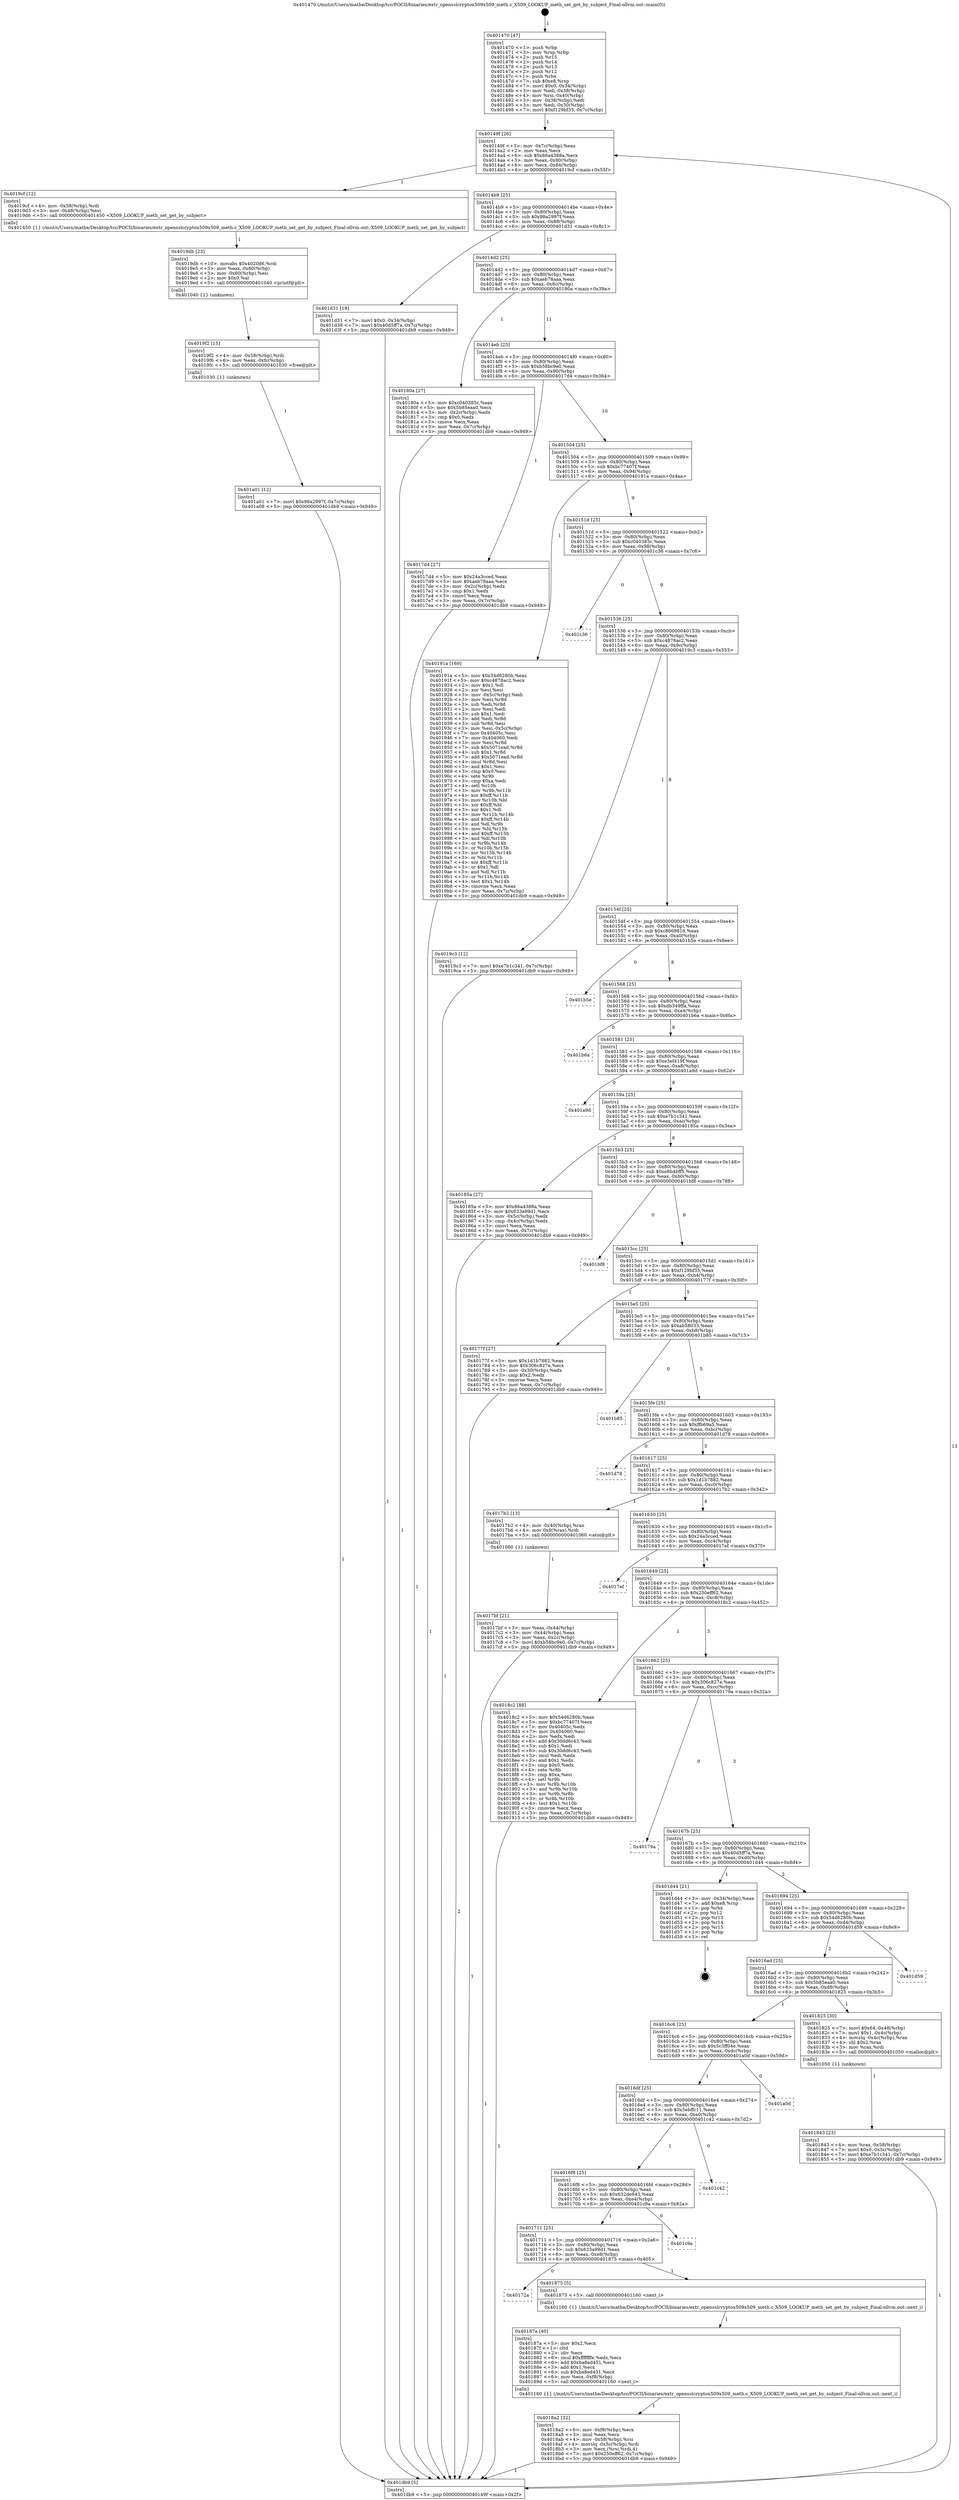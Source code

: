 digraph "0x401470" {
  label = "0x401470 (/mnt/c/Users/mathe/Desktop/tcc/POCII/binaries/extr_opensslcryptox509x509_meth.c_X509_LOOKUP_meth_set_get_by_subject_Final-ollvm.out::main(0))"
  labelloc = "t"
  node[shape=record]

  Entry [label="",width=0.3,height=0.3,shape=circle,fillcolor=black,style=filled]
  "0x40149f" [label="{
     0x40149f [26]\l
     | [instrs]\l
     &nbsp;&nbsp;0x40149f \<+3\>: mov -0x7c(%rbp),%eax\l
     &nbsp;&nbsp;0x4014a2 \<+2\>: mov %eax,%ecx\l
     &nbsp;&nbsp;0x4014a4 \<+6\>: sub $0x86a4388a,%ecx\l
     &nbsp;&nbsp;0x4014aa \<+3\>: mov %eax,-0x80(%rbp)\l
     &nbsp;&nbsp;0x4014ad \<+6\>: mov %ecx,-0x84(%rbp)\l
     &nbsp;&nbsp;0x4014b3 \<+6\>: je 00000000004019cf \<main+0x55f\>\l
  }"]
  "0x4019cf" [label="{
     0x4019cf [12]\l
     | [instrs]\l
     &nbsp;&nbsp;0x4019cf \<+4\>: mov -0x58(%rbp),%rdi\l
     &nbsp;&nbsp;0x4019d3 \<+3\>: mov -0x48(%rbp),%esi\l
     &nbsp;&nbsp;0x4019d6 \<+5\>: call 0000000000401450 \<X509_LOOKUP_meth_set_get_by_subject\>\l
     | [calls]\l
     &nbsp;&nbsp;0x401450 \{1\} (/mnt/c/Users/mathe/Desktop/tcc/POCII/binaries/extr_opensslcryptox509x509_meth.c_X509_LOOKUP_meth_set_get_by_subject_Final-ollvm.out::X509_LOOKUP_meth_set_get_by_subject)\l
  }"]
  "0x4014b9" [label="{
     0x4014b9 [25]\l
     | [instrs]\l
     &nbsp;&nbsp;0x4014b9 \<+5\>: jmp 00000000004014be \<main+0x4e\>\l
     &nbsp;&nbsp;0x4014be \<+3\>: mov -0x80(%rbp),%eax\l
     &nbsp;&nbsp;0x4014c1 \<+5\>: sub $0x98a2997f,%eax\l
     &nbsp;&nbsp;0x4014c6 \<+6\>: mov %eax,-0x88(%rbp)\l
     &nbsp;&nbsp;0x4014cc \<+6\>: je 0000000000401d31 \<main+0x8c1\>\l
  }"]
  Exit [label="",width=0.3,height=0.3,shape=circle,fillcolor=black,style=filled,peripheries=2]
  "0x401d31" [label="{
     0x401d31 [19]\l
     | [instrs]\l
     &nbsp;&nbsp;0x401d31 \<+7\>: movl $0x0,-0x34(%rbp)\l
     &nbsp;&nbsp;0x401d38 \<+7\>: movl $0x40d5ff7a,-0x7c(%rbp)\l
     &nbsp;&nbsp;0x401d3f \<+5\>: jmp 0000000000401db9 \<main+0x949\>\l
  }"]
  "0x4014d2" [label="{
     0x4014d2 [25]\l
     | [instrs]\l
     &nbsp;&nbsp;0x4014d2 \<+5\>: jmp 00000000004014d7 \<main+0x67\>\l
     &nbsp;&nbsp;0x4014d7 \<+3\>: mov -0x80(%rbp),%eax\l
     &nbsp;&nbsp;0x4014da \<+5\>: sub $0xaeb78aaa,%eax\l
     &nbsp;&nbsp;0x4014df \<+6\>: mov %eax,-0x8c(%rbp)\l
     &nbsp;&nbsp;0x4014e5 \<+6\>: je 000000000040180a \<main+0x39a\>\l
  }"]
  "0x401a01" [label="{
     0x401a01 [12]\l
     | [instrs]\l
     &nbsp;&nbsp;0x401a01 \<+7\>: movl $0x98a2997f,-0x7c(%rbp)\l
     &nbsp;&nbsp;0x401a08 \<+5\>: jmp 0000000000401db9 \<main+0x949\>\l
  }"]
  "0x40180a" [label="{
     0x40180a [27]\l
     | [instrs]\l
     &nbsp;&nbsp;0x40180a \<+5\>: mov $0xc040385c,%eax\l
     &nbsp;&nbsp;0x40180f \<+5\>: mov $0x5b85eaa0,%ecx\l
     &nbsp;&nbsp;0x401814 \<+3\>: mov -0x2c(%rbp),%edx\l
     &nbsp;&nbsp;0x401817 \<+3\>: cmp $0x0,%edx\l
     &nbsp;&nbsp;0x40181a \<+3\>: cmove %ecx,%eax\l
     &nbsp;&nbsp;0x40181d \<+3\>: mov %eax,-0x7c(%rbp)\l
     &nbsp;&nbsp;0x401820 \<+5\>: jmp 0000000000401db9 \<main+0x949\>\l
  }"]
  "0x4014eb" [label="{
     0x4014eb [25]\l
     | [instrs]\l
     &nbsp;&nbsp;0x4014eb \<+5\>: jmp 00000000004014f0 \<main+0x80\>\l
     &nbsp;&nbsp;0x4014f0 \<+3\>: mov -0x80(%rbp),%eax\l
     &nbsp;&nbsp;0x4014f3 \<+5\>: sub $0xb58bc9e0,%eax\l
     &nbsp;&nbsp;0x4014f8 \<+6\>: mov %eax,-0x90(%rbp)\l
     &nbsp;&nbsp;0x4014fe \<+6\>: je 00000000004017d4 \<main+0x364\>\l
  }"]
  "0x4019f2" [label="{
     0x4019f2 [15]\l
     | [instrs]\l
     &nbsp;&nbsp;0x4019f2 \<+4\>: mov -0x58(%rbp),%rdi\l
     &nbsp;&nbsp;0x4019f6 \<+6\>: mov %eax,-0xfc(%rbp)\l
     &nbsp;&nbsp;0x4019fc \<+5\>: call 0000000000401030 \<free@plt\>\l
     | [calls]\l
     &nbsp;&nbsp;0x401030 \{1\} (unknown)\l
  }"]
  "0x4017d4" [label="{
     0x4017d4 [27]\l
     | [instrs]\l
     &nbsp;&nbsp;0x4017d4 \<+5\>: mov $0x24a3cced,%eax\l
     &nbsp;&nbsp;0x4017d9 \<+5\>: mov $0xaeb78aaa,%ecx\l
     &nbsp;&nbsp;0x4017de \<+3\>: mov -0x2c(%rbp),%edx\l
     &nbsp;&nbsp;0x4017e1 \<+3\>: cmp $0x1,%edx\l
     &nbsp;&nbsp;0x4017e4 \<+3\>: cmovl %ecx,%eax\l
     &nbsp;&nbsp;0x4017e7 \<+3\>: mov %eax,-0x7c(%rbp)\l
     &nbsp;&nbsp;0x4017ea \<+5\>: jmp 0000000000401db9 \<main+0x949\>\l
  }"]
  "0x401504" [label="{
     0x401504 [25]\l
     | [instrs]\l
     &nbsp;&nbsp;0x401504 \<+5\>: jmp 0000000000401509 \<main+0x99\>\l
     &nbsp;&nbsp;0x401509 \<+3\>: mov -0x80(%rbp),%eax\l
     &nbsp;&nbsp;0x40150c \<+5\>: sub $0xbc77407f,%eax\l
     &nbsp;&nbsp;0x401511 \<+6\>: mov %eax,-0x94(%rbp)\l
     &nbsp;&nbsp;0x401517 \<+6\>: je 000000000040191a \<main+0x4aa\>\l
  }"]
  "0x4019db" [label="{
     0x4019db [23]\l
     | [instrs]\l
     &nbsp;&nbsp;0x4019db \<+10\>: movabs $0x4020d6,%rdi\l
     &nbsp;&nbsp;0x4019e5 \<+3\>: mov %eax,-0x60(%rbp)\l
     &nbsp;&nbsp;0x4019e8 \<+3\>: mov -0x60(%rbp),%esi\l
     &nbsp;&nbsp;0x4019eb \<+2\>: mov $0x0,%al\l
     &nbsp;&nbsp;0x4019ed \<+5\>: call 0000000000401040 \<printf@plt\>\l
     | [calls]\l
     &nbsp;&nbsp;0x401040 \{1\} (unknown)\l
  }"]
  "0x40191a" [label="{
     0x40191a [169]\l
     | [instrs]\l
     &nbsp;&nbsp;0x40191a \<+5\>: mov $0x54d6280b,%eax\l
     &nbsp;&nbsp;0x40191f \<+5\>: mov $0xc4878ac2,%ecx\l
     &nbsp;&nbsp;0x401924 \<+2\>: mov $0x1,%dl\l
     &nbsp;&nbsp;0x401926 \<+2\>: xor %esi,%esi\l
     &nbsp;&nbsp;0x401928 \<+3\>: mov -0x5c(%rbp),%edi\l
     &nbsp;&nbsp;0x40192b \<+3\>: mov %esi,%r8d\l
     &nbsp;&nbsp;0x40192e \<+3\>: sub %edi,%r8d\l
     &nbsp;&nbsp;0x401931 \<+2\>: mov %esi,%edi\l
     &nbsp;&nbsp;0x401933 \<+3\>: sub $0x1,%edi\l
     &nbsp;&nbsp;0x401936 \<+3\>: add %edi,%r8d\l
     &nbsp;&nbsp;0x401939 \<+3\>: sub %r8d,%esi\l
     &nbsp;&nbsp;0x40193c \<+3\>: mov %esi,-0x5c(%rbp)\l
     &nbsp;&nbsp;0x40193f \<+7\>: mov 0x40405c,%esi\l
     &nbsp;&nbsp;0x401946 \<+7\>: mov 0x404060,%edi\l
     &nbsp;&nbsp;0x40194d \<+3\>: mov %esi,%r8d\l
     &nbsp;&nbsp;0x401950 \<+7\>: sub $0x5071ead,%r8d\l
     &nbsp;&nbsp;0x401957 \<+4\>: sub $0x1,%r8d\l
     &nbsp;&nbsp;0x40195b \<+7\>: add $0x5071ead,%r8d\l
     &nbsp;&nbsp;0x401962 \<+4\>: imul %r8d,%esi\l
     &nbsp;&nbsp;0x401966 \<+3\>: and $0x1,%esi\l
     &nbsp;&nbsp;0x401969 \<+3\>: cmp $0x0,%esi\l
     &nbsp;&nbsp;0x40196c \<+4\>: sete %r9b\l
     &nbsp;&nbsp;0x401970 \<+3\>: cmp $0xa,%edi\l
     &nbsp;&nbsp;0x401973 \<+4\>: setl %r10b\l
     &nbsp;&nbsp;0x401977 \<+3\>: mov %r9b,%r11b\l
     &nbsp;&nbsp;0x40197a \<+4\>: xor $0xff,%r11b\l
     &nbsp;&nbsp;0x40197e \<+3\>: mov %r10b,%bl\l
     &nbsp;&nbsp;0x401981 \<+3\>: xor $0xff,%bl\l
     &nbsp;&nbsp;0x401984 \<+3\>: xor $0x1,%dl\l
     &nbsp;&nbsp;0x401987 \<+3\>: mov %r11b,%r14b\l
     &nbsp;&nbsp;0x40198a \<+4\>: and $0xff,%r14b\l
     &nbsp;&nbsp;0x40198e \<+3\>: and %dl,%r9b\l
     &nbsp;&nbsp;0x401991 \<+3\>: mov %bl,%r15b\l
     &nbsp;&nbsp;0x401994 \<+4\>: and $0xff,%r15b\l
     &nbsp;&nbsp;0x401998 \<+3\>: and %dl,%r10b\l
     &nbsp;&nbsp;0x40199b \<+3\>: or %r9b,%r14b\l
     &nbsp;&nbsp;0x40199e \<+3\>: or %r10b,%r15b\l
     &nbsp;&nbsp;0x4019a1 \<+3\>: xor %r15b,%r14b\l
     &nbsp;&nbsp;0x4019a4 \<+3\>: or %bl,%r11b\l
     &nbsp;&nbsp;0x4019a7 \<+4\>: xor $0xff,%r11b\l
     &nbsp;&nbsp;0x4019ab \<+3\>: or $0x1,%dl\l
     &nbsp;&nbsp;0x4019ae \<+3\>: and %dl,%r11b\l
     &nbsp;&nbsp;0x4019b1 \<+3\>: or %r11b,%r14b\l
     &nbsp;&nbsp;0x4019b4 \<+4\>: test $0x1,%r14b\l
     &nbsp;&nbsp;0x4019b8 \<+3\>: cmovne %ecx,%eax\l
     &nbsp;&nbsp;0x4019bb \<+3\>: mov %eax,-0x7c(%rbp)\l
     &nbsp;&nbsp;0x4019be \<+5\>: jmp 0000000000401db9 \<main+0x949\>\l
  }"]
  "0x40151d" [label="{
     0x40151d [25]\l
     | [instrs]\l
     &nbsp;&nbsp;0x40151d \<+5\>: jmp 0000000000401522 \<main+0xb2\>\l
     &nbsp;&nbsp;0x401522 \<+3\>: mov -0x80(%rbp),%eax\l
     &nbsp;&nbsp;0x401525 \<+5\>: sub $0xc040385c,%eax\l
     &nbsp;&nbsp;0x40152a \<+6\>: mov %eax,-0x98(%rbp)\l
     &nbsp;&nbsp;0x401530 \<+6\>: je 0000000000401c36 \<main+0x7c6\>\l
  }"]
  "0x4018a2" [label="{
     0x4018a2 [32]\l
     | [instrs]\l
     &nbsp;&nbsp;0x4018a2 \<+6\>: mov -0xf8(%rbp),%ecx\l
     &nbsp;&nbsp;0x4018a8 \<+3\>: imul %eax,%ecx\l
     &nbsp;&nbsp;0x4018ab \<+4\>: mov -0x58(%rbp),%rsi\l
     &nbsp;&nbsp;0x4018af \<+4\>: movslq -0x5c(%rbp),%rdi\l
     &nbsp;&nbsp;0x4018b3 \<+3\>: mov %ecx,(%rsi,%rdi,4)\l
     &nbsp;&nbsp;0x4018b6 \<+7\>: movl $0x250eff62,-0x7c(%rbp)\l
     &nbsp;&nbsp;0x4018bd \<+5\>: jmp 0000000000401db9 \<main+0x949\>\l
  }"]
  "0x401c36" [label="{
     0x401c36\l
  }", style=dashed]
  "0x401536" [label="{
     0x401536 [25]\l
     | [instrs]\l
     &nbsp;&nbsp;0x401536 \<+5\>: jmp 000000000040153b \<main+0xcb\>\l
     &nbsp;&nbsp;0x40153b \<+3\>: mov -0x80(%rbp),%eax\l
     &nbsp;&nbsp;0x40153e \<+5\>: sub $0xc4878ac2,%eax\l
     &nbsp;&nbsp;0x401543 \<+6\>: mov %eax,-0x9c(%rbp)\l
     &nbsp;&nbsp;0x401549 \<+6\>: je 00000000004019c3 \<main+0x553\>\l
  }"]
  "0x40187a" [label="{
     0x40187a [40]\l
     | [instrs]\l
     &nbsp;&nbsp;0x40187a \<+5\>: mov $0x2,%ecx\l
     &nbsp;&nbsp;0x40187f \<+1\>: cltd\l
     &nbsp;&nbsp;0x401880 \<+2\>: idiv %ecx\l
     &nbsp;&nbsp;0x401882 \<+6\>: imul $0xfffffffe,%edx,%ecx\l
     &nbsp;&nbsp;0x401888 \<+6\>: add $0xba8ed451,%ecx\l
     &nbsp;&nbsp;0x40188e \<+3\>: add $0x1,%ecx\l
     &nbsp;&nbsp;0x401891 \<+6\>: sub $0xba8ed451,%ecx\l
     &nbsp;&nbsp;0x401897 \<+6\>: mov %ecx,-0xf8(%rbp)\l
     &nbsp;&nbsp;0x40189d \<+5\>: call 0000000000401160 \<next_i\>\l
     | [calls]\l
     &nbsp;&nbsp;0x401160 \{1\} (/mnt/c/Users/mathe/Desktop/tcc/POCII/binaries/extr_opensslcryptox509x509_meth.c_X509_LOOKUP_meth_set_get_by_subject_Final-ollvm.out::next_i)\l
  }"]
  "0x4019c3" [label="{
     0x4019c3 [12]\l
     | [instrs]\l
     &nbsp;&nbsp;0x4019c3 \<+7\>: movl $0xe7b1c341,-0x7c(%rbp)\l
     &nbsp;&nbsp;0x4019ca \<+5\>: jmp 0000000000401db9 \<main+0x949\>\l
  }"]
  "0x40154f" [label="{
     0x40154f [25]\l
     | [instrs]\l
     &nbsp;&nbsp;0x40154f \<+5\>: jmp 0000000000401554 \<main+0xe4\>\l
     &nbsp;&nbsp;0x401554 \<+3\>: mov -0x80(%rbp),%eax\l
     &nbsp;&nbsp;0x401557 \<+5\>: sub $0xc8669816,%eax\l
     &nbsp;&nbsp;0x40155c \<+6\>: mov %eax,-0xa0(%rbp)\l
     &nbsp;&nbsp;0x401562 \<+6\>: je 0000000000401b5e \<main+0x6ee\>\l
  }"]
  "0x40172a" [label="{
     0x40172a\l
  }", style=dashed]
  "0x401b5e" [label="{
     0x401b5e\l
  }", style=dashed]
  "0x401568" [label="{
     0x401568 [25]\l
     | [instrs]\l
     &nbsp;&nbsp;0x401568 \<+5\>: jmp 000000000040156d \<main+0xfd\>\l
     &nbsp;&nbsp;0x40156d \<+3\>: mov -0x80(%rbp),%eax\l
     &nbsp;&nbsp;0x401570 \<+5\>: sub $0xdb349ffa,%eax\l
     &nbsp;&nbsp;0x401575 \<+6\>: mov %eax,-0xa4(%rbp)\l
     &nbsp;&nbsp;0x40157b \<+6\>: je 0000000000401b6a \<main+0x6fa\>\l
  }"]
  "0x401875" [label="{
     0x401875 [5]\l
     | [instrs]\l
     &nbsp;&nbsp;0x401875 \<+5\>: call 0000000000401160 \<next_i\>\l
     | [calls]\l
     &nbsp;&nbsp;0x401160 \{1\} (/mnt/c/Users/mathe/Desktop/tcc/POCII/binaries/extr_opensslcryptox509x509_meth.c_X509_LOOKUP_meth_set_get_by_subject_Final-ollvm.out::next_i)\l
  }"]
  "0x401b6a" [label="{
     0x401b6a\l
  }", style=dashed]
  "0x401581" [label="{
     0x401581 [25]\l
     | [instrs]\l
     &nbsp;&nbsp;0x401581 \<+5\>: jmp 0000000000401586 \<main+0x116\>\l
     &nbsp;&nbsp;0x401586 \<+3\>: mov -0x80(%rbp),%eax\l
     &nbsp;&nbsp;0x401589 \<+5\>: sub $0xe3ef419f,%eax\l
     &nbsp;&nbsp;0x40158e \<+6\>: mov %eax,-0xa8(%rbp)\l
     &nbsp;&nbsp;0x401594 \<+6\>: je 0000000000401a9d \<main+0x62d\>\l
  }"]
  "0x401711" [label="{
     0x401711 [25]\l
     | [instrs]\l
     &nbsp;&nbsp;0x401711 \<+5\>: jmp 0000000000401716 \<main+0x2a6\>\l
     &nbsp;&nbsp;0x401716 \<+3\>: mov -0x80(%rbp),%eax\l
     &nbsp;&nbsp;0x401719 \<+5\>: sub $0x633a99d1,%eax\l
     &nbsp;&nbsp;0x40171e \<+6\>: mov %eax,-0xe8(%rbp)\l
     &nbsp;&nbsp;0x401724 \<+6\>: je 0000000000401875 \<main+0x405\>\l
  }"]
  "0x401a9d" [label="{
     0x401a9d\l
  }", style=dashed]
  "0x40159a" [label="{
     0x40159a [25]\l
     | [instrs]\l
     &nbsp;&nbsp;0x40159a \<+5\>: jmp 000000000040159f \<main+0x12f\>\l
     &nbsp;&nbsp;0x40159f \<+3\>: mov -0x80(%rbp),%eax\l
     &nbsp;&nbsp;0x4015a2 \<+5\>: sub $0xe7b1c341,%eax\l
     &nbsp;&nbsp;0x4015a7 \<+6\>: mov %eax,-0xac(%rbp)\l
     &nbsp;&nbsp;0x4015ad \<+6\>: je 000000000040185a \<main+0x3ea\>\l
  }"]
  "0x401c9a" [label="{
     0x401c9a\l
  }", style=dashed]
  "0x40185a" [label="{
     0x40185a [27]\l
     | [instrs]\l
     &nbsp;&nbsp;0x40185a \<+5\>: mov $0x86a4388a,%eax\l
     &nbsp;&nbsp;0x40185f \<+5\>: mov $0x633a99d1,%ecx\l
     &nbsp;&nbsp;0x401864 \<+3\>: mov -0x5c(%rbp),%edx\l
     &nbsp;&nbsp;0x401867 \<+3\>: cmp -0x4c(%rbp),%edx\l
     &nbsp;&nbsp;0x40186a \<+3\>: cmovl %ecx,%eax\l
     &nbsp;&nbsp;0x40186d \<+3\>: mov %eax,-0x7c(%rbp)\l
     &nbsp;&nbsp;0x401870 \<+5\>: jmp 0000000000401db9 \<main+0x949\>\l
  }"]
  "0x4015b3" [label="{
     0x4015b3 [25]\l
     | [instrs]\l
     &nbsp;&nbsp;0x4015b3 \<+5\>: jmp 00000000004015b8 \<main+0x148\>\l
     &nbsp;&nbsp;0x4015b8 \<+3\>: mov -0x80(%rbp),%eax\l
     &nbsp;&nbsp;0x4015bb \<+5\>: sub $0xe8b4bff5,%eax\l
     &nbsp;&nbsp;0x4015c0 \<+6\>: mov %eax,-0xb0(%rbp)\l
     &nbsp;&nbsp;0x4015c6 \<+6\>: je 0000000000401bf8 \<main+0x788\>\l
  }"]
  "0x4016f8" [label="{
     0x4016f8 [25]\l
     | [instrs]\l
     &nbsp;&nbsp;0x4016f8 \<+5\>: jmp 00000000004016fd \<main+0x28d\>\l
     &nbsp;&nbsp;0x4016fd \<+3\>: mov -0x80(%rbp),%eax\l
     &nbsp;&nbsp;0x401700 \<+5\>: sub $0x632de943,%eax\l
     &nbsp;&nbsp;0x401705 \<+6\>: mov %eax,-0xe4(%rbp)\l
     &nbsp;&nbsp;0x40170b \<+6\>: je 0000000000401c9a \<main+0x82a\>\l
  }"]
  "0x401bf8" [label="{
     0x401bf8\l
  }", style=dashed]
  "0x4015cc" [label="{
     0x4015cc [25]\l
     | [instrs]\l
     &nbsp;&nbsp;0x4015cc \<+5\>: jmp 00000000004015d1 \<main+0x161\>\l
     &nbsp;&nbsp;0x4015d1 \<+3\>: mov -0x80(%rbp),%eax\l
     &nbsp;&nbsp;0x4015d4 \<+5\>: sub $0xf129bf35,%eax\l
     &nbsp;&nbsp;0x4015d9 \<+6\>: mov %eax,-0xb4(%rbp)\l
     &nbsp;&nbsp;0x4015df \<+6\>: je 000000000040177f \<main+0x30f\>\l
  }"]
  "0x401c42" [label="{
     0x401c42\l
  }", style=dashed]
  "0x40177f" [label="{
     0x40177f [27]\l
     | [instrs]\l
     &nbsp;&nbsp;0x40177f \<+5\>: mov $0x1d1b7882,%eax\l
     &nbsp;&nbsp;0x401784 \<+5\>: mov $0x306c827e,%ecx\l
     &nbsp;&nbsp;0x401789 \<+3\>: mov -0x30(%rbp),%edx\l
     &nbsp;&nbsp;0x40178c \<+3\>: cmp $0x2,%edx\l
     &nbsp;&nbsp;0x40178f \<+3\>: cmovne %ecx,%eax\l
     &nbsp;&nbsp;0x401792 \<+3\>: mov %eax,-0x7c(%rbp)\l
     &nbsp;&nbsp;0x401795 \<+5\>: jmp 0000000000401db9 \<main+0x949\>\l
  }"]
  "0x4015e5" [label="{
     0x4015e5 [25]\l
     | [instrs]\l
     &nbsp;&nbsp;0x4015e5 \<+5\>: jmp 00000000004015ea \<main+0x17a\>\l
     &nbsp;&nbsp;0x4015ea \<+3\>: mov -0x80(%rbp),%eax\l
     &nbsp;&nbsp;0x4015ed \<+5\>: sub $0xab58033,%eax\l
     &nbsp;&nbsp;0x4015f2 \<+6\>: mov %eax,-0xb8(%rbp)\l
     &nbsp;&nbsp;0x4015f8 \<+6\>: je 0000000000401b85 \<main+0x715\>\l
  }"]
  "0x401db9" [label="{
     0x401db9 [5]\l
     | [instrs]\l
     &nbsp;&nbsp;0x401db9 \<+5\>: jmp 000000000040149f \<main+0x2f\>\l
  }"]
  "0x401470" [label="{
     0x401470 [47]\l
     | [instrs]\l
     &nbsp;&nbsp;0x401470 \<+1\>: push %rbp\l
     &nbsp;&nbsp;0x401471 \<+3\>: mov %rsp,%rbp\l
     &nbsp;&nbsp;0x401474 \<+2\>: push %r15\l
     &nbsp;&nbsp;0x401476 \<+2\>: push %r14\l
     &nbsp;&nbsp;0x401478 \<+2\>: push %r13\l
     &nbsp;&nbsp;0x40147a \<+2\>: push %r12\l
     &nbsp;&nbsp;0x40147c \<+1\>: push %rbx\l
     &nbsp;&nbsp;0x40147d \<+7\>: sub $0xe8,%rsp\l
     &nbsp;&nbsp;0x401484 \<+7\>: movl $0x0,-0x34(%rbp)\l
     &nbsp;&nbsp;0x40148b \<+3\>: mov %edi,-0x38(%rbp)\l
     &nbsp;&nbsp;0x40148e \<+4\>: mov %rsi,-0x40(%rbp)\l
     &nbsp;&nbsp;0x401492 \<+3\>: mov -0x38(%rbp),%edi\l
     &nbsp;&nbsp;0x401495 \<+3\>: mov %edi,-0x30(%rbp)\l
     &nbsp;&nbsp;0x401498 \<+7\>: movl $0xf129bf35,-0x7c(%rbp)\l
  }"]
  "0x4016df" [label="{
     0x4016df [25]\l
     | [instrs]\l
     &nbsp;&nbsp;0x4016df \<+5\>: jmp 00000000004016e4 \<main+0x274\>\l
     &nbsp;&nbsp;0x4016e4 \<+3\>: mov -0x80(%rbp),%eax\l
     &nbsp;&nbsp;0x4016e7 \<+5\>: sub $0x5ebffc11,%eax\l
     &nbsp;&nbsp;0x4016ec \<+6\>: mov %eax,-0xe0(%rbp)\l
     &nbsp;&nbsp;0x4016f2 \<+6\>: je 0000000000401c42 \<main+0x7d2\>\l
  }"]
  "0x401b85" [label="{
     0x401b85\l
  }", style=dashed]
  "0x4015fe" [label="{
     0x4015fe [25]\l
     | [instrs]\l
     &nbsp;&nbsp;0x4015fe \<+5\>: jmp 0000000000401603 \<main+0x193\>\l
     &nbsp;&nbsp;0x401603 \<+3\>: mov -0x80(%rbp),%eax\l
     &nbsp;&nbsp;0x401606 \<+5\>: sub $0xffb69a5,%eax\l
     &nbsp;&nbsp;0x40160b \<+6\>: mov %eax,-0xbc(%rbp)\l
     &nbsp;&nbsp;0x401611 \<+6\>: je 0000000000401d78 \<main+0x908\>\l
  }"]
  "0x401a0d" [label="{
     0x401a0d\l
  }", style=dashed]
  "0x401d78" [label="{
     0x401d78\l
  }", style=dashed]
  "0x401617" [label="{
     0x401617 [25]\l
     | [instrs]\l
     &nbsp;&nbsp;0x401617 \<+5\>: jmp 000000000040161c \<main+0x1ac\>\l
     &nbsp;&nbsp;0x40161c \<+3\>: mov -0x80(%rbp),%eax\l
     &nbsp;&nbsp;0x40161f \<+5\>: sub $0x1d1b7882,%eax\l
     &nbsp;&nbsp;0x401624 \<+6\>: mov %eax,-0xc0(%rbp)\l
     &nbsp;&nbsp;0x40162a \<+6\>: je 00000000004017b2 \<main+0x342\>\l
  }"]
  "0x401843" [label="{
     0x401843 [23]\l
     | [instrs]\l
     &nbsp;&nbsp;0x401843 \<+4\>: mov %rax,-0x58(%rbp)\l
     &nbsp;&nbsp;0x401847 \<+7\>: movl $0x0,-0x5c(%rbp)\l
     &nbsp;&nbsp;0x40184e \<+7\>: movl $0xe7b1c341,-0x7c(%rbp)\l
     &nbsp;&nbsp;0x401855 \<+5\>: jmp 0000000000401db9 \<main+0x949\>\l
  }"]
  "0x4017b2" [label="{
     0x4017b2 [13]\l
     | [instrs]\l
     &nbsp;&nbsp;0x4017b2 \<+4\>: mov -0x40(%rbp),%rax\l
     &nbsp;&nbsp;0x4017b6 \<+4\>: mov 0x8(%rax),%rdi\l
     &nbsp;&nbsp;0x4017ba \<+5\>: call 0000000000401060 \<atoi@plt\>\l
     | [calls]\l
     &nbsp;&nbsp;0x401060 \{1\} (unknown)\l
  }"]
  "0x401630" [label="{
     0x401630 [25]\l
     | [instrs]\l
     &nbsp;&nbsp;0x401630 \<+5\>: jmp 0000000000401635 \<main+0x1c5\>\l
     &nbsp;&nbsp;0x401635 \<+3\>: mov -0x80(%rbp),%eax\l
     &nbsp;&nbsp;0x401638 \<+5\>: sub $0x24a3cced,%eax\l
     &nbsp;&nbsp;0x40163d \<+6\>: mov %eax,-0xc4(%rbp)\l
     &nbsp;&nbsp;0x401643 \<+6\>: je 00000000004017ef \<main+0x37f\>\l
  }"]
  "0x4017bf" [label="{
     0x4017bf [21]\l
     | [instrs]\l
     &nbsp;&nbsp;0x4017bf \<+3\>: mov %eax,-0x44(%rbp)\l
     &nbsp;&nbsp;0x4017c2 \<+3\>: mov -0x44(%rbp),%eax\l
     &nbsp;&nbsp;0x4017c5 \<+3\>: mov %eax,-0x2c(%rbp)\l
     &nbsp;&nbsp;0x4017c8 \<+7\>: movl $0xb58bc9e0,-0x7c(%rbp)\l
     &nbsp;&nbsp;0x4017cf \<+5\>: jmp 0000000000401db9 \<main+0x949\>\l
  }"]
  "0x4016c6" [label="{
     0x4016c6 [25]\l
     | [instrs]\l
     &nbsp;&nbsp;0x4016c6 \<+5\>: jmp 00000000004016cb \<main+0x25b\>\l
     &nbsp;&nbsp;0x4016cb \<+3\>: mov -0x80(%rbp),%eax\l
     &nbsp;&nbsp;0x4016ce \<+5\>: sub $0x5c3ff04e,%eax\l
     &nbsp;&nbsp;0x4016d3 \<+6\>: mov %eax,-0xdc(%rbp)\l
     &nbsp;&nbsp;0x4016d9 \<+6\>: je 0000000000401a0d \<main+0x59d\>\l
  }"]
  "0x4017ef" [label="{
     0x4017ef\l
  }", style=dashed]
  "0x401649" [label="{
     0x401649 [25]\l
     | [instrs]\l
     &nbsp;&nbsp;0x401649 \<+5\>: jmp 000000000040164e \<main+0x1de\>\l
     &nbsp;&nbsp;0x40164e \<+3\>: mov -0x80(%rbp),%eax\l
     &nbsp;&nbsp;0x401651 \<+5\>: sub $0x250eff62,%eax\l
     &nbsp;&nbsp;0x401656 \<+6\>: mov %eax,-0xc8(%rbp)\l
     &nbsp;&nbsp;0x40165c \<+6\>: je 00000000004018c2 \<main+0x452\>\l
  }"]
  "0x401825" [label="{
     0x401825 [30]\l
     | [instrs]\l
     &nbsp;&nbsp;0x401825 \<+7\>: movl $0x64,-0x48(%rbp)\l
     &nbsp;&nbsp;0x40182c \<+7\>: movl $0x1,-0x4c(%rbp)\l
     &nbsp;&nbsp;0x401833 \<+4\>: movslq -0x4c(%rbp),%rax\l
     &nbsp;&nbsp;0x401837 \<+4\>: shl $0x2,%rax\l
     &nbsp;&nbsp;0x40183b \<+3\>: mov %rax,%rdi\l
     &nbsp;&nbsp;0x40183e \<+5\>: call 0000000000401050 \<malloc@plt\>\l
     | [calls]\l
     &nbsp;&nbsp;0x401050 \{1\} (unknown)\l
  }"]
  "0x4018c2" [label="{
     0x4018c2 [88]\l
     | [instrs]\l
     &nbsp;&nbsp;0x4018c2 \<+5\>: mov $0x54d6280b,%eax\l
     &nbsp;&nbsp;0x4018c7 \<+5\>: mov $0xbc77407f,%ecx\l
     &nbsp;&nbsp;0x4018cc \<+7\>: mov 0x40405c,%edx\l
     &nbsp;&nbsp;0x4018d3 \<+7\>: mov 0x404060,%esi\l
     &nbsp;&nbsp;0x4018da \<+2\>: mov %edx,%edi\l
     &nbsp;&nbsp;0x4018dc \<+6\>: add $0x30dd6c43,%edi\l
     &nbsp;&nbsp;0x4018e2 \<+3\>: sub $0x1,%edi\l
     &nbsp;&nbsp;0x4018e5 \<+6\>: sub $0x30dd6c43,%edi\l
     &nbsp;&nbsp;0x4018eb \<+3\>: imul %edi,%edx\l
     &nbsp;&nbsp;0x4018ee \<+3\>: and $0x1,%edx\l
     &nbsp;&nbsp;0x4018f1 \<+3\>: cmp $0x0,%edx\l
     &nbsp;&nbsp;0x4018f4 \<+4\>: sete %r8b\l
     &nbsp;&nbsp;0x4018f8 \<+3\>: cmp $0xa,%esi\l
     &nbsp;&nbsp;0x4018fb \<+4\>: setl %r9b\l
     &nbsp;&nbsp;0x4018ff \<+3\>: mov %r8b,%r10b\l
     &nbsp;&nbsp;0x401902 \<+3\>: and %r9b,%r10b\l
     &nbsp;&nbsp;0x401905 \<+3\>: xor %r9b,%r8b\l
     &nbsp;&nbsp;0x401908 \<+3\>: or %r8b,%r10b\l
     &nbsp;&nbsp;0x40190b \<+4\>: test $0x1,%r10b\l
     &nbsp;&nbsp;0x40190f \<+3\>: cmovne %ecx,%eax\l
     &nbsp;&nbsp;0x401912 \<+3\>: mov %eax,-0x7c(%rbp)\l
     &nbsp;&nbsp;0x401915 \<+5\>: jmp 0000000000401db9 \<main+0x949\>\l
  }"]
  "0x401662" [label="{
     0x401662 [25]\l
     | [instrs]\l
     &nbsp;&nbsp;0x401662 \<+5\>: jmp 0000000000401667 \<main+0x1f7\>\l
     &nbsp;&nbsp;0x401667 \<+3\>: mov -0x80(%rbp),%eax\l
     &nbsp;&nbsp;0x40166a \<+5\>: sub $0x306c827e,%eax\l
     &nbsp;&nbsp;0x40166f \<+6\>: mov %eax,-0xcc(%rbp)\l
     &nbsp;&nbsp;0x401675 \<+6\>: je 000000000040179a \<main+0x32a\>\l
  }"]
  "0x4016ad" [label="{
     0x4016ad [25]\l
     | [instrs]\l
     &nbsp;&nbsp;0x4016ad \<+5\>: jmp 00000000004016b2 \<main+0x242\>\l
     &nbsp;&nbsp;0x4016b2 \<+3\>: mov -0x80(%rbp),%eax\l
     &nbsp;&nbsp;0x4016b5 \<+5\>: sub $0x5b85eaa0,%eax\l
     &nbsp;&nbsp;0x4016ba \<+6\>: mov %eax,-0xd8(%rbp)\l
     &nbsp;&nbsp;0x4016c0 \<+6\>: je 0000000000401825 \<main+0x3b5\>\l
  }"]
  "0x40179a" [label="{
     0x40179a\l
  }", style=dashed]
  "0x40167b" [label="{
     0x40167b [25]\l
     | [instrs]\l
     &nbsp;&nbsp;0x40167b \<+5\>: jmp 0000000000401680 \<main+0x210\>\l
     &nbsp;&nbsp;0x401680 \<+3\>: mov -0x80(%rbp),%eax\l
     &nbsp;&nbsp;0x401683 \<+5\>: sub $0x40d5ff7a,%eax\l
     &nbsp;&nbsp;0x401688 \<+6\>: mov %eax,-0xd0(%rbp)\l
     &nbsp;&nbsp;0x40168e \<+6\>: je 0000000000401d44 \<main+0x8d4\>\l
  }"]
  "0x401d59" [label="{
     0x401d59\l
  }", style=dashed]
  "0x401d44" [label="{
     0x401d44 [21]\l
     | [instrs]\l
     &nbsp;&nbsp;0x401d44 \<+3\>: mov -0x34(%rbp),%eax\l
     &nbsp;&nbsp;0x401d47 \<+7\>: add $0xe8,%rsp\l
     &nbsp;&nbsp;0x401d4e \<+1\>: pop %rbx\l
     &nbsp;&nbsp;0x401d4f \<+2\>: pop %r12\l
     &nbsp;&nbsp;0x401d51 \<+2\>: pop %r13\l
     &nbsp;&nbsp;0x401d53 \<+2\>: pop %r14\l
     &nbsp;&nbsp;0x401d55 \<+2\>: pop %r15\l
     &nbsp;&nbsp;0x401d57 \<+1\>: pop %rbp\l
     &nbsp;&nbsp;0x401d58 \<+1\>: ret\l
  }"]
  "0x401694" [label="{
     0x401694 [25]\l
     | [instrs]\l
     &nbsp;&nbsp;0x401694 \<+5\>: jmp 0000000000401699 \<main+0x229\>\l
     &nbsp;&nbsp;0x401699 \<+3\>: mov -0x80(%rbp),%eax\l
     &nbsp;&nbsp;0x40169c \<+5\>: sub $0x54d6280b,%eax\l
     &nbsp;&nbsp;0x4016a1 \<+6\>: mov %eax,-0xd4(%rbp)\l
     &nbsp;&nbsp;0x4016a7 \<+6\>: je 0000000000401d59 \<main+0x8e9\>\l
  }"]
  Entry -> "0x401470" [label=" 1"]
  "0x40149f" -> "0x4019cf" [label=" 1"]
  "0x40149f" -> "0x4014b9" [label=" 13"]
  "0x401d44" -> Exit [label=" 1"]
  "0x4014b9" -> "0x401d31" [label=" 1"]
  "0x4014b9" -> "0x4014d2" [label=" 12"]
  "0x401d31" -> "0x401db9" [label=" 1"]
  "0x4014d2" -> "0x40180a" [label=" 1"]
  "0x4014d2" -> "0x4014eb" [label=" 11"]
  "0x401a01" -> "0x401db9" [label=" 1"]
  "0x4014eb" -> "0x4017d4" [label=" 1"]
  "0x4014eb" -> "0x401504" [label=" 10"]
  "0x4019f2" -> "0x401a01" [label=" 1"]
  "0x401504" -> "0x40191a" [label=" 1"]
  "0x401504" -> "0x40151d" [label=" 9"]
  "0x4019db" -> "0x4019f2" [label=" 1"]
  "0x40151d" -> "0x401c36" [label=" 0"]
  "0x40151d" -> "0x401536" [label=" 9"]
  "0x4019cf" -> "0x4019db" [label=" 1"]
  "0x401536" -> "0x4019c3" [label=" 1"]
  "0x401536" -> "0x40154f" [label=" 8"]
  "0x4019c3" -> "0x401db9" [label=" 1"]
  "0x40154f" -> "0x401b5e" [label=" 0"]
  "0x40154f" -> "0x401568" [label=" 8"]
  "0x40191a" -> "0x401db9" [label=" 1"]
  "0x401568" -> "0x401b6a" [label=" 0"]
  "0x401568" -> "0x401581" [label=" 8"]
  "0x4018c2" -> "0x401db9" [label=" 1"]
  "0x401581" -> "0x401a9d" [label=" 0"]
  "0x401581" -> "0x40159a" [label=" 8"]
  "0x40187a" -> "0x4018a2" [label=" 1"]
  "0x40159a" -> "0x40185a" [label=" 2"]
  "0x40159a" -> "0x4015b3" [label=" 6"]
  "0x401875" -> "0x40187a" [label=" 1"]
  "0x4015b3" -> "0x401bf8" [label=" 0"]
  "0x4015b3" -> "0x4015cc" [label=" 6"]
  "0x401711" -> "0x401875" [label=" 1"]
  "0x4015cc" -> "0x40177f" [label=" 1"]
  "0x4015cc" -> "0x4015e5" [label=" 5"]
  "0x40177f" -> "0x401db9" [label=" 1"]
  "0x401470" -> "0x40149f" [label=" 1"]
  "0x401db9" -> "0x40149f" [label=" 13"]
  "0x4018a2" -> "0x401db9" [label=" 1"]
  "0x4015e5" -> "0x401b85" [label=" 0"]
  "0x4015e5" -> "0x4015fe" [label=" 5"]
  "0x4016f8" -> "0x401c9a" [label=" 0"]
  "0x4015fe" -> "0x401d78" [label=" 0"]
  "0x4015fe" -> "0x401617" [label=" 5"]
  "0x401711" -> "0x40172a" [label=" 0"]
  "0x401617" -> "0x4017b2" [label=" 1"]
  "0x401617" -> "0x401630" [label=" 4"]
  "0x4017b2" -> "0x4017bf" [label=" 1"]
  "0x4017bf" -> "0x401db9" [label=" 1"]
  "0x4017d4" -> "0x401db9" [label=" 1"]
  "0x40180a" -> "0x401db9" [label=" 1"]
  "0x4016df" -> "0x401c42" [label=" 0"]
  "0x401630" -> "0x4017ef" [label=" 0"]
  "0x401630" -> "0x401649" [label=" 4"]
  "0x4016f8" -> "0x401711" [label=" 1"]
  "0x401649" -> "0x4018c2" [label=" 1"]
  "0x401649" -> "0x401662" [label=" 3"]
  "0x4016c6" -> "0x4016df" [label=" 1"]
  "0x401662" -> "0x40179a" [label=" 0"]
  "0x401662" -> "0x40167b" [label=" 3"]
  "0x4016df" -> "0x4016f8" [label=" 1"]
  "0x40167b" -> "0x401d44" [label=" 1"]
  "0x40167b" -> "0x401694" [label=" 2"]
  "0x40185a" -> "0x401db9" [label=" 2"]
  "0x401694" -> "0x401d59" [label=" 0"]
  "0x401694" -> "0x4016ad" [label=" 2"]
  "0x4016c6" -> "0x401a0d" [label=" 0"]
  "0x4016ad" -> "0x401825" [label=" 1"]
  "0x4016ad" -> "0x4016c6" [label=" 1"]
  "0x401825" -> "0x401843" [label=" 1"]
  "0x401843" -> "0x401db9" [label=" 1"]
}
